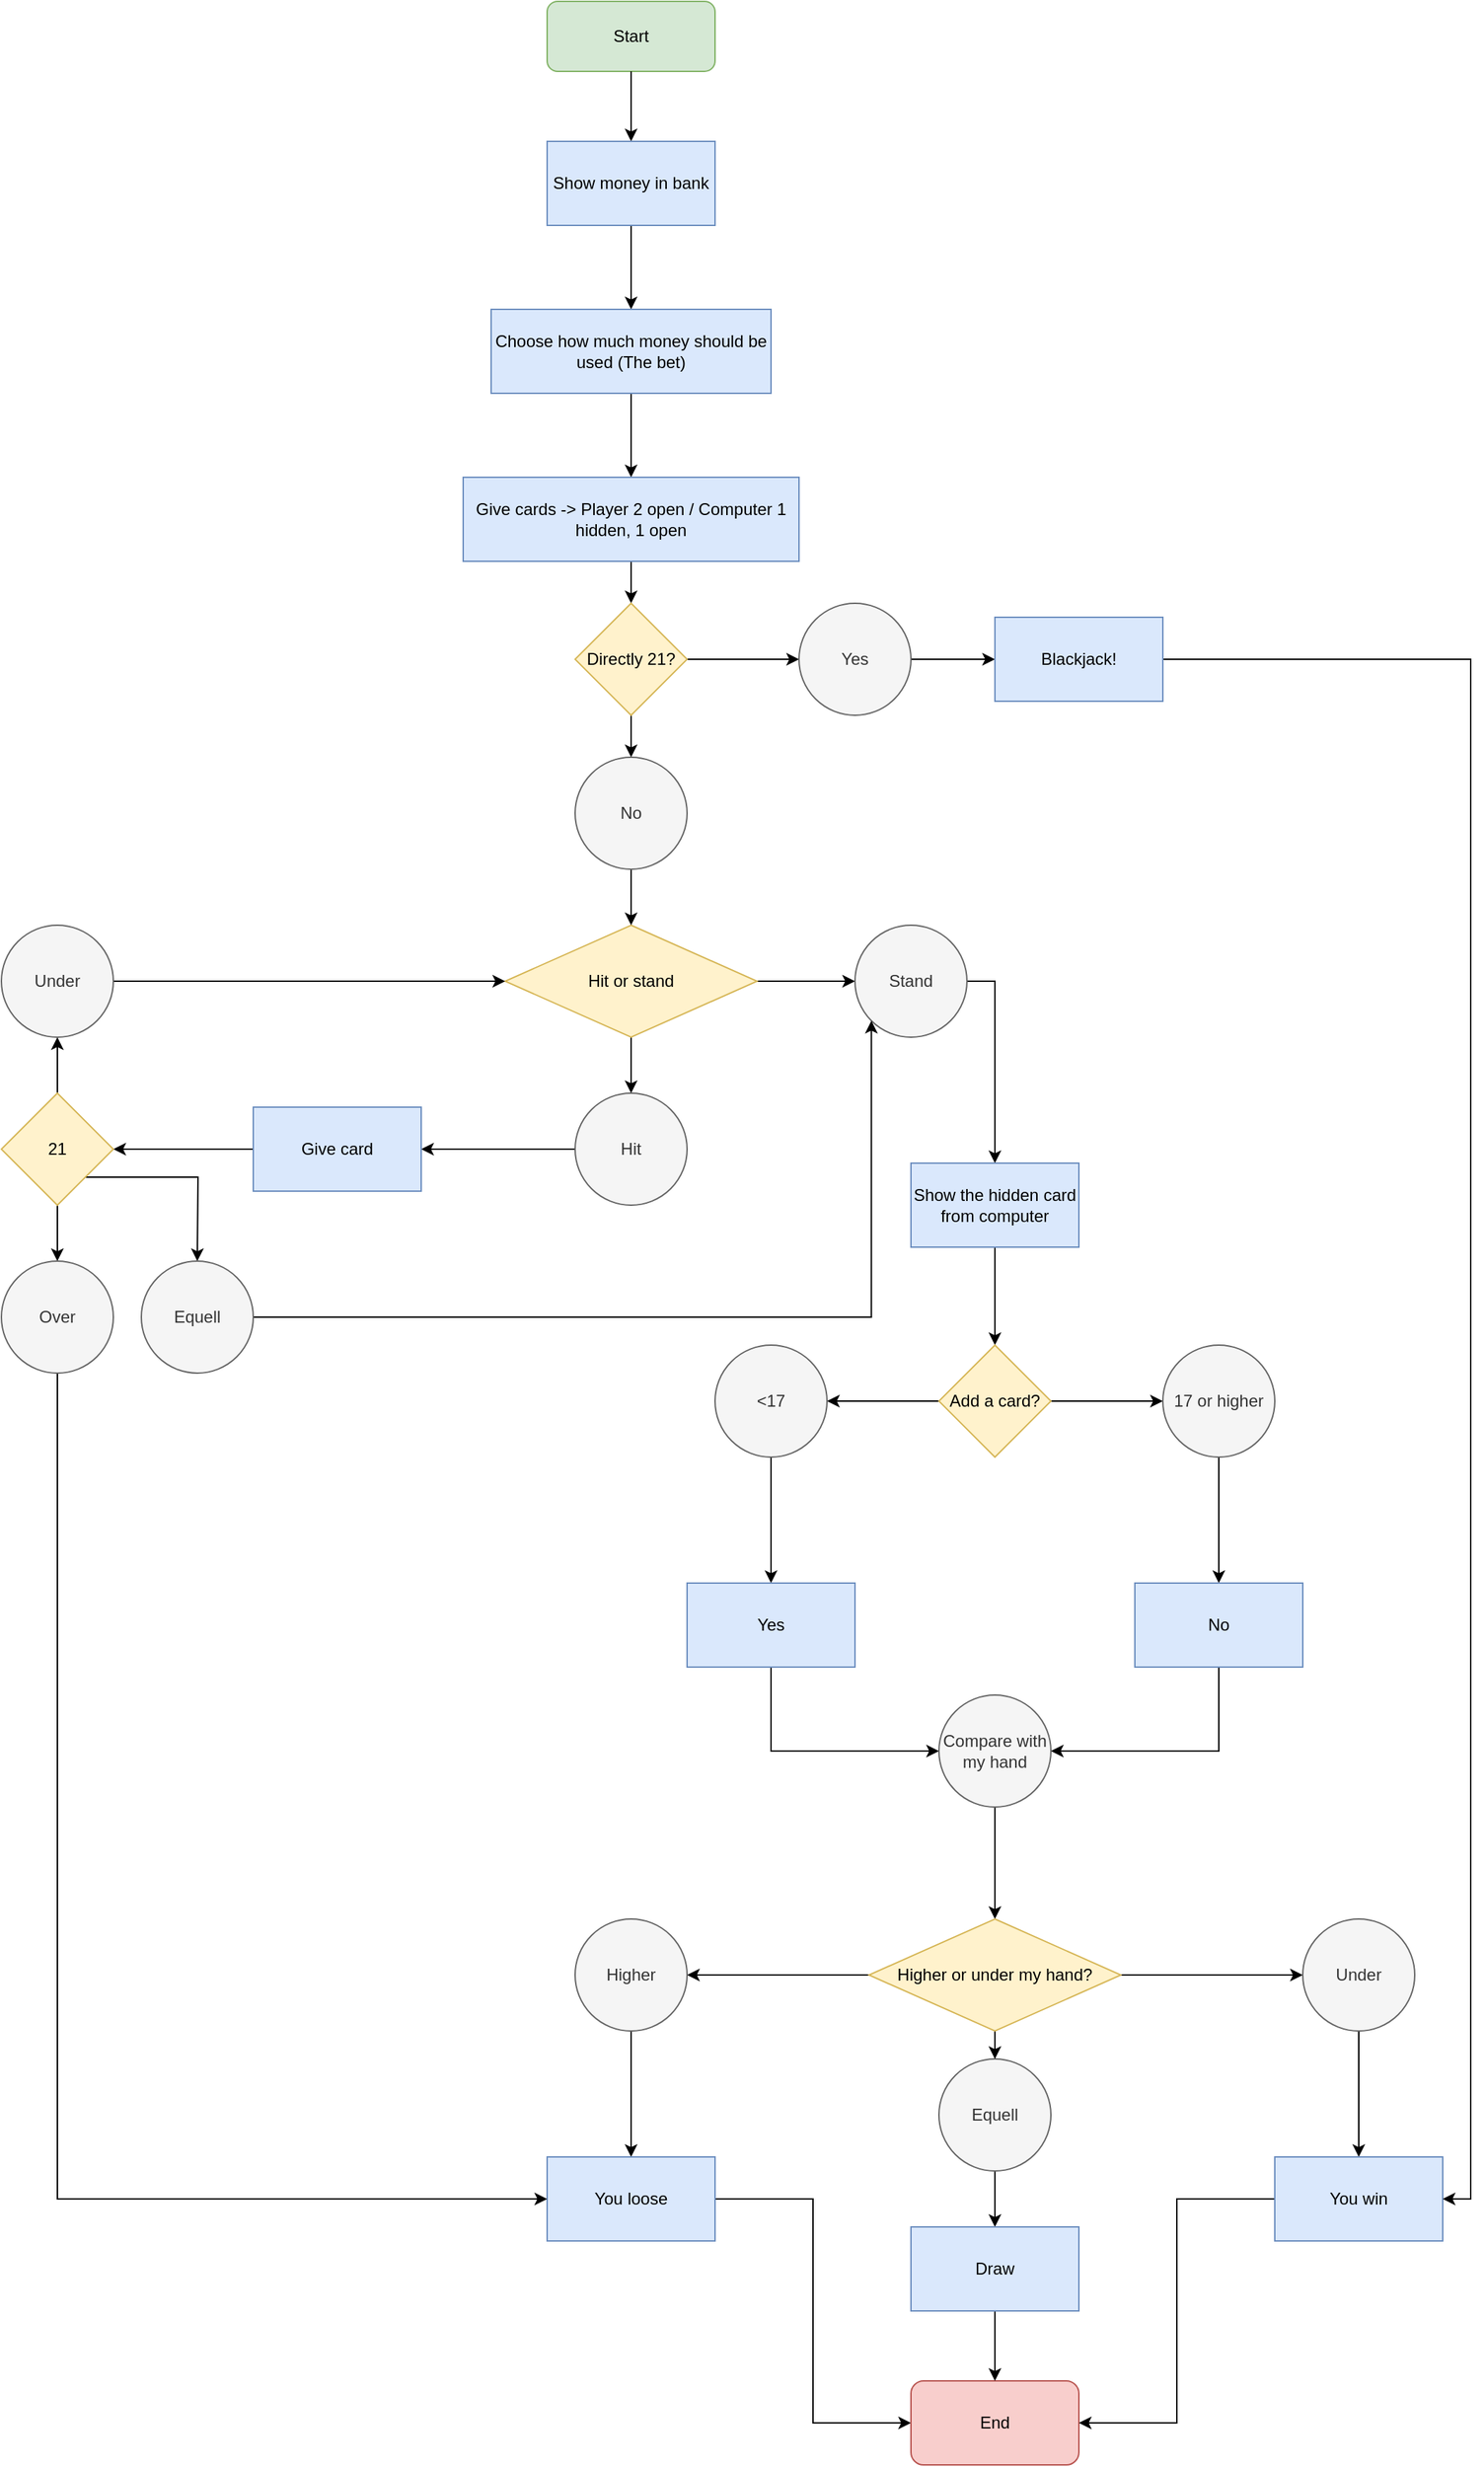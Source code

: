 <mxfile version="21.1.7" type="github">
  <diagram name="Page-1" id="CE-ufxkDqoKHNzRjA1UW">
    <mxGraphModel dx="2061" dy="2300" grid="1" gridSize="10" guides="1" tooltips="1" connect="1" arrows="1" fold="1" page="1" pageScale="1" pageWidth="827" pageHeight="1169" math="0" shadow="0">
      <root>
        <mxCell id="0" />
        <mxCell id="1" parent="0" />
        <mxCell id="KvPrG7z39f3oK2vHOuyx-1" value="Start" style="rounded=1;whiteSpace=wrap;html=1;fillColor=#d5e8d4;strokeColor=#82b366;" vertex="1" parent="1">
          <mxGeometry x="320" y="-130" width="120" height="50" as="geometry" />
        </mxCell>
        <mxCell id="KvPrG7z39f3oK2vHOuyx-2" value="" style="endArrow=classic;html=1;rounded=0;exitX=0.5;exitY=1;exitDx=0;exitDy=0;" edge="1" parent="1" source="KvPrG7z39f3oK2vHOuyx-1">
          <mxGeometry width="50" height="50" relative="1" as="geometry">
            <mxPoint x="390" y="390" as="sourcePoint" />
            <mxPoint x="380" y="-30" as="targetPoint" />
          </mxGeometry>
        </mxCell>
        <mxCell id="KvPrG7z39f3oK2vHOuyx-28" value="" style="edgeStyle=orthogonalEdgeStyle;rounded=0;orthogonalLoop=1;jettySize=auto;html=1;entryX=0.5;entryY=0;entryDx=0;entryDy=0;" edge="1" parent="1" source="KvPrG7z39f3oK2vHOuyx-5" target="KvPrG7z39f3oK2vHOuyx-101">
          <mxGeometry relative="1" as="geometry">
            <mxPoint x="380" y="80" as="targetPoint" />
          </mxGeometry>
        </mxCell>
        <mxCell id="KvPrG7z39f3oK2vHOuyx-5" value="Show money in bank" style="rounded=0;whiteSpace=wrap;html=1;fillColor=#dae8fc;strokeColor=#6c8ebf;" vertex="1" parent="1">
          <mxGeometry x="320" y="-30" width="120" height="60" as="geometry" />
        </mxCell>
        <mxCell id="KvPrG7z39f3oK2vHOuyx-24" value="" style="edgeStyle=orthogonalEdgeStyle;rounded=0;orthogonalLoop=1;jettySize=auto;html=1;" edge="1" parent="1" source="KvPrG7z39f3oK2vHOuyx-11" target="KvPrG7z39f3oK2vHOuyx-23">
          <mxGeometry relative="1" as="geometry" />
        </mxCell>
        <mxCell id="KvPrG7z39f3oK2vHOuyx-30" value="" style="edgeStyle=orthogonalEdgeStyle;rounded=0;orthogonalLoop=1;jettySize=auto;html=1;" edge="1" parent="1" source="KvPrG7z39f3oK2vHOuyx-11" target="KvPrG7z39f3oK2vHOuyx-29">
          <mxGeometry relative="1" as="geometry" />
        </mxCell>
        <mxCell id="KvPrG7z39f3oK2vHOuyx-11" value="Hit or stand" style="rhombus;whiteSpace=wrap;html=1;rounded=0;fillColor=#fff2cc;strokeColor=#d6b656;" vertex="1" parent="1">
          <mxGeometry x="290" y="530" width="180" height="80" as="geometry" />
        </mxCell>
        <mxCell id="KvPrG7z39f3oK2vHOuyx-16" value="" style="edgeStyle=orthogonalEdgeStyle;rounded=0;orthogonalLoop=1;jettySize=auto;html=1;exitX=0;exitY=0.5;exitDx=0;exitDy=0;" edge="1" parent="1" source="KvPrG7z39f3oK2vHOuyx-23" target="KvPrG7z39f3oK2vHOuyx-15">
          <mxGeometry relative="1" as="geometry">
            <mxPoint x="120" y="600" as="sourcePoint" />
          </mxGeometry>
        </mxCell>
        <mxCell id="KvPrG7z39f3oK2vHOuyx-73" value="" style="edgeStyle=orthogonalEdgeStyle;rounded=0;orthogonalLoop=1;jettySize=auto;html=1;" edge="1" parent="1" source="KvPrG7z39f3oK2vHOuyx-15" target="KvPrG7z39f3oK2vHOuyx-72">
          <mxGeometry relative="1" as="geometry" />
        </mxCell>
        <mxCell id="KvPrG7z39f3oK2vHOuyx-15" value="Give card" style="whiteSpace=wrap;html=1;rounded=0;fillColor=#dae8fc;strokeColor=#6c8ebf;" vertex="1" parent="1">
          <mxGeometry x="110" y="660" width="120" height="60" as="geometry" />
        </mxCell>
        <mxCell id="KvPrG7z39f3oK2vHOuyx-23" value="Hit" style="ellipse;whiteSpace=wrap;html=1;rounded=0;fillColor=#f5f5f5;fontColor=#333333;strokeColor=#666666;" vertex="1" parent="1">
          <mxGeometry x="340" y="650" width="80" height="80" as="geometry" />
        </mxCell>
        <mxCell id="KvPrG7z39f3oK2vHOuyx-32" value="" style="edgeStyle=orthogonalEdgeStyle;rounded=0;orthogonalLoop=1;jettySize=auto;html=1;exitX=0.5;exitY=1;exitDx=0;exitDy=0;" edge="1" parent="1" source="KvPrG7z39f3oK2vHOuyx-101" target="KvPrG7z39f3oK2vHOuyx-31">
          <mxGeometry relative="1" as="geometry">
            <mxPoint x="380" y="160" as="sourcePoint" />
          </mxGeometry>
        </mxCell>
        <mxCell id="KvPrG7z39f3oK2vHOuyx-95" style="edgeStyle=orthogonalEdgeStyle;rounded=0;orthogonalLoop=1;jettySize=auto;html=1;exitX=1;exitY=0.5;exitDx=0;exitDy=0;entryX=0.5;entryY=0;entryDx=0;entryDy=0;" edge="1" parent="1" source="KvPrG7z39f3oK2vHOuyx-29" target="KvPrG7z39f3oK2vHOuyx-33">
          <mxGeometry relative="1" as="geometry">
            <mxPoint x="640" y="570" as="targetPoint" />
          </mxGeometry>
        </mxCell>
        <mxCell id="KvPrG7z39f3oK2vHOuyx-29" value="Stand" style="ellipse;whiteSpace=wrap;html=1;rounded=0;fillColor=#f5f5f5;fontColor=#333333;strokeColor=#666666;" vertex="1" parent="1">
          <mxGeometry x="540" y="530" width="80" height="80" as="geometry" />
        </mxCell>
        <mxCell id="KvPrG7z39f3oK2vHOuyx-83" value="" style="edgeStyle=orthogonalEdgeStyle;rounded=0;orthogonalLoop=1;jettySize=auto;html=1;" edge="1" parent="1" source="KvPrG7z39f3oK2vHOuyx-31" target="KvPrG7z39f3oK2vHOuyx-82">
          <mxGeometry relative="1" as="geometry" />
        </mxCell>
        <mxCell id="KvPrG7z39f3oK2vHOuyx-31" value="Give cards -&amp;gt; Player 2 open / Computer 1 hidden, 1 open" style="whiteSpace=wrap;html=1;rounded=0;fillColor=#dae8fc;strokeColor=#6c8ebf;" vertex="1" parent="1">
          <mxGeometry x="260" y="210" width="240" height="60" as="geometry" />
        </mxCell>
        <mxCell id="KvPrG7z39f3oK2vHOuyx-36" value="" style="edgeStyle=orthogonalEdgeStyle;rounded=0;orthogonalLoop=1;jettySize=auto;html=1;" edge="1" parent="1" source="KvPrG7z39f3oK2vHOuyx-33" target="KvPrG7z39f3oK2vHOuyx-35">
          <mxGeometry relative="1" as="geometry" />
        </mxCell>
        <mxCell id="KvPrG7z39f3oK2vHOuyx-33" value="Show the hidden card from computer" style="whiteSpace=wrap;html=1;rounded=0;fillColor=#dae8fc;strokeColor=#6c8ebf;" vertex="1" parent="1">
          <mxGeometry x="580" y="700" width="120" height="60" as="geometry" />
        </mxCell>
        <mxCell id="KvPrG7z39f3oK2vHOuyx-38" value="" style="edgeStyle=orthogonalEdgeStyle;rounded=0;orthogonalLoop=1;jettySize=auto;html=1;" edge="1" parent="1" source="KvPrG7z39f3oK2vHOuyx-35" target="KvPrG7z39f3oK2vHOuyx-37">
          <mxGeometry relative="1" as="geometry" />
        </mxCell>
        <mxCell id="KvPrG7z39f3oK2vHOuyx-42" value="" style="edgeStyle=orthogonalEdgeStyle;rounded=0;orthogonalLoop=1;jettySize=auto;html=1;" edge="1" parent="1" source="KvPrG7z39f3oK2vHOuyx-35" target="KvPrG7z39f3oK2vHOuyx-41">
          <mxGeometry relative="1" as="geometry" />
        </mxCell>
        <mxCell id="KvPrG7z39f3oK2vHOuyx-35" value="Add a card?" style="rhombus;whiteSpace=wrap;html=1;rounded=0;fillColor=#fff2cc;strokeColor=#d6b656;" vertex="1" parent="1">
          <mxGeometry x="600" y="830" width="80" height="80" as="geometry" />
        </mxCell>
        <mxCell id="KvPrG7z39f3oK2vHOuyx-40" value="" style="edgeStyle=orthogonalEdgeStyle;rounded=0;orthogonalLoop=1;jettySize=auto;html=1;" edge="1" parent="1" source="KvPrG7z39f3oK2vHOuyx-37" target="KvPrG7z39f3oK2vHOuyx-39">
          <mxGeometry relative="1" as="geometry" />
        </mxCell>
        <mxCell id="KvPrG7z39f3oK2vHOuyx-37" value="&amp;lt;17" style="ellipse;whiteSpace=wrap;html=1;rounded=0;fillColor=#f5f5f5;fontColor=#333333;strokeColor=#666666;" vertex="1" parent="1">
          <mxGeometry x="440" y="830" width="80" height="80" as="geometry" />
        </mxCell>
        <mxCell id="KvPrG7z39f3oK2vHOuyx-47" style="edgeStyle=orthogonalEdgeStyle;rounded=0;orthogonalLoop=1;jettySize=auto;html=1;exitX=0.5;exitY=1;exitDx=0;exitDy=0;entryX=0;entryY=0.5;entryDx=0;entryDy=0;" edge="1" parent="1" source="KvPrG7z39f3oK2vHOuyx-39" target="KvPrG7z39f3oK2vHOuyx-51">
          <mxGeometry relative="1" as="geometry">
            <mxPoint x="590" y="1120" as="targetPoint" />
            <Array as="points">
              <mxPoint x="480" y="1120" />
            </Array>
          </mxGeometry>
        </mxCell>
        <mxCell id="KvPrG7z39f3oK2vHOuyx-39" value="Yes" style="whiteSpace=wrap;html=1;rounded=0;fillColor=#dae8fc;strokeColor=#6c8ebf;" vertex="1" parent="1">
          <mxGeometry x="420" y="1000" width="120" height="60" as="geometry" />
        </mxCell>
        <mxCell id="KvPrG7z39f3oK2vHOuyx-44" value="" style="edgeStyle=orthogonalEdgeStyle;rounded=0;orthogonalLoop=1;jettySize=auto;html=1;" edge="1" parent="1" source="KvPrG7z39f3oK2vHOuyx-41" target="KvPrG7z39f3oK2vHOuyx-43">
          <mxGeometry relative="1" as="geometry" />
        </mxCell>
        <mxCell id="KvPrG7z39f3oK2vHOuyx-41" value="17 or higher" style="ellipse;whiteSpace=wrap;html=1;rounded=0;fillColor=#f5f5f5;fontColor=#333333;strokeColor=#666666;" vertex="1" parent="1">
          <mxGeometry x="760" y="830" width="80" height="80" as="geometry" />
        </mxCell>
        <mxCell id="KvPrG7z39f3oK2vHOuyx-50" style="edgeStyle=orthogonalEdgeStyle;rounded=0;orthogonalLoop=1;jettySize=auto;html=1;exitX=0.5;exitY=1;exitDx=0;exitDy=0;entryX=1;entryY=0.5;entryDx=0;entryDy=0;" edge="1" parent="1" source="KvPrG7z39f3oK2vHOuyx-43" target="KvPrG7z39f3oK2vHOuyx-51">
          <mxGeometry relative="1" as="geometry">
            <mxPoint x="690" y="1120" as="targetPoint" />
            <Array as="points">
              <mxPoint x="800" y="1120" />
            </Array>
          </mxGeometry>
        </mxCell>
        <mxCell id="KvPrG7z39f3oK2vHOuyx-43" value="No" style="whiteSpace=wrap;html=1;rounded=0;fillColor=#dae8fc;strokeColor=#6c8ebf;" vertex="1" parent="1">
          <mxGeometry x="740" y="1000" width="120" height="60" as="geometry" />
        </mxCell>
        <mxCell id="KvPrG7z39f3oK2vHOuyx-53" value="" style="edgeStyle=orthogonalEdgeStyle;rounded=0;orthogonalLoop=1;jettySize=auto;html=1;" edge="1" parent="1" source="KvPrG7z39f3oK2vHOuyx-51" target="KvPrG7z39f3oK2vHOuyx-52">
          <mxGeometry relative="1" as="geometry" />
        </mxCell>
        <mxCell id="KvPrG7z39f3oK2vHOuyx-51" value="Compare with my hand" style="ellipse;whiteSpace=wrap;html=1;aspect=fixed;fillColor=#f5f5f5;fontColor=#333333;strokeColor=#666666;" vertex="1" parent="1">
          <mxGeometry x="600" y="1080" width="80" height="80" as="geometry" />
        </mxCell>
        <mxCell id="KvPrG7z39f3oK2vHOuyx-55" value="" style="edgeStyle=orthogonalEdgeStyle;rounded=0;orthogonalLoop=1;jettySize=auto;html=1;" edge="1" parent="1" source="KvPrG7z39f3oK2vHOuyx-52" target="KvPrG7z39f3oK2vHOuyx-54">
          <mxGeometry relative="1" as="geometry" />
        </mxCell>
        <mxCell id="KvPrG7z39f3oK2vHOuyx-61" value="" style="edgeStyle=orthogonalEdgeStyle;rounded=0;orthogonalLoop=1;jettySize=auto;html=1;" edge="1" parent="1" source="KvPrG7z39f3oK2vHOuyx-52" target="KvPrG7z39f3oK2vHOuyx-60">
          <mxGeometry relative="1" as="geometry" />
        </mxCell>
        <mxCell id="KvPrG7z39f3oK2vHOuyx-97" value="" style="edgeStyle=orthogonalEdgeStyle;rounded=0;orthogonalLoop=1;jettySize=auto;html=1;" edge="1" parent="1" source="KvPrG7z39f3oK2vHOuyx-52" target="KvPrG7z39f3oK2vHOuyx-96">
          <mxGeometry relative="1" as="geometry" />
        </mxCell>
        <mxCell id="KvPrG7z39f3oK2vHOuyx-52" value="Higher or under my hand?" style="rhombus;whiteSpace=wrap;html=1;fillColor=#fff2cc;strokeColor=#d6b656;" vertex="1" parent="1">
          <mxGeometry x="550" y="1240" width="180" height="80" as="geometry" />
        </mxCell>
        <mxCell id="KvPrG7z39f3oK2vHOuyx-57" value="" style="edgeStyle=orthogonalEdgeStyle;rounded=0;orthogonalLoop=1;jettySize=auto;html=1;" edge="1" parent="1" source="KvPrG7z39f3oK2vHOuyx-54" target="KvPrG7z39f3oK2vHOuyx-56">
          <mxGeometry relative="1" as="geometry" />
        </mxCell>
        <mxCell id="KvPrG7z39f3oK2vHOuyx-54" value="Higher" style="ellipse;whiteSpace=wrap;html=1;fillColor=#f5f5f5;fontColor=#333333;strokeColor=#666666;" vertex="1" parent="1">
          <mxGeometry x="340" y="1240" width="80" height="80" as="geometry" />
        </mxCell>
        <mxCell id="KvPrG7z39f3oK2vHOuyx-71" style="edgeStyle=orthogonalEdgeStyle;rounded=0;orthogonalLoop=1;jettySize=auto;html=1;exitX=1;exitY=0.5;exitDx=0;exitDy=0;entryX=0;entryY=0.5;entryDx=0;entryDy=0;" edge="1" parent="1" source="KvPrG7z39f3oK2vHOuyx-56" target="KvPrG7z39f3oK2vHOuyx-58">
          <mxGeometry relative="1" as="geometry" />
        </mxCell>
        <mxCell id="KvPrG7z39f3oK2vHOuyx-56" value="You loose" style="whiteSpace=wrap;html=1;fillColor=#dae8fc;strokeColor=#6c8ebf;" vertex="1" parent="1">
          <mxGeometry x="320" y="1410" width="120" height="60" as="geometry" />
        </mxCell>
        <mxCell id="KvPrG7z39f3oK2vHOuyx-58" value="End" style="rounded=1;whiteSpace=wrap;html=1;fillColor=#f8cecc;strokeColor=#b85450;" vertex="1" parent="1">
          <mxGeometry x="580" y="1570" width="120" height="60" as="geometry" />
        </mxCell>
        <mxCell id="KvPrG7z39f3oK2vHOuyx-63" value="" style="edgeStyle=orthogonalEdgeStyle;rounded=0;orthogonalLoop=1;jettySize=auto;html=1;" edge="1" parent="1" source="KvPrG7z39f3oK2vHOuyx-60" target="KvPrG7z39f3oK2vHOuyx-62">
          <mxGeometry relative="1" as="geometry" />
        </mxCell>
        <mxCell id="KvPrG7z39f3oK2vHOuyx-60" value="Under" style="ellipse;whiteSpace=wrap;html=1;fillColor=#f5f5f5;fontColor=#333333;strokeColor=#666666;" vertex="1" parent="1">
          <mxGeometry x="860" y="1240" width="80" height="80" as="geometry" />
        </mxCell>
        <mxCell id="KvPrG7z39f3oK2vHOuyx-67" value="" style="edgeStyle=orthogonalEdgeStyle;rounded=0;orthogonalLoop=1;jettySize=auto;html=1;entryX=1;entryY=0.5;entryDx=0;entryDy=0;" edge="1" parent="1" source="KvPrG7z39f3oK2vHOuyx-62" target="KvPrG7z39f3oK2vHOuyx-58">
          <mxGeometry relative="1" as="geometry">
            <mxPoint x="900" y="1630" as="targetPoint" />
          </mxGeometry>
        </mxCell>
        <mxCell id="KvPrG7z39f3oK2vHOuyx-62" value="You win" style="whiteSpace=wrap;html=1;fillColor=#dae8fc;strokeColor=#6c8ebf;" vertex="1" parent="1">
          <mxGeometry x="840" y="1410" width="120" height="60" as="geometry" />
        </mxCell>
        <mxCell id="KvPrG7z39f3oK2vHOuyx-75" value="" style="edgeStyle=orthogonalEdgeStyle;rounded=0;orthogonalLoop=1;jettySize=auto;html=1;" edge="1" parent="1" source="KvPrG7z39f3oK2vHOuyx-72" target="KvPrG7z39f3oK2vHOuyx-74">
          <mxGeometry relative="1" as="geometry" />
        </mxCell>
        <mxCell id="KvPrG7z39f3oK2vHOuyx-78" value="" style="edgeStyle=orthogonalEdgeStyle;rounded=0;orthogonalLoop=1;jettySize=auto;html=1;" edge="1" parent="1" source="KvPrG7z39f3oK2vHOuyx-72" target="KvPrG7z39f3oK2vHOuyx-77">
          <mxGeometry relative="1" as="geometry" />
        </mxCell>
        <mxCell id="KvPrG7z39f3oK2vHOuyx-92" style="edgeStyle=orthogonalEdgeStyle;rounded=0;orthogonalLoop=1;jettySize=auto;html=1;exitX=1;exitY=1;exitDx=0;exitDy=0;" edge="1" parent="1" source="KvPrG7z39f3oK2vHOuyx-72">
          <mxGeometry relative="1" as="geometry">
            <mxPoint x="70" y="770" as="targetPoint" />
          </mxGeometry>
        </mxCell>
        <mxCell id="KvPrG7z39f3oK2vHOuyx-72" value="21" style="rhombus;whiteSpace=wrap;html=1;rounded=0;fillColor=#fff2cc;strokeColor=#d6b656;" vertex="1" parent="1">
          <mxGeometry x="-70" y="650" width="80" height="80" as="geometry" />
        </mxCell>
        <mxCell id="KvPrG7z39f3oK2vHOuyx-76" style="edgeStyle=orthogonalEdgeStyle;rounded=0;orthogonalLoop=1;jettySize=auto;html=1;exitX=1;exitY=0.5;exitDx=0;exitDy=0;entryX=0;entryY=0.5;entryDx=0;entryDy=0;" edge="1" parent="1" source="KvPrG7z39f3oK2vHOuyx-74" target="KvPrG7z39f3oK2vHOuyx-11">
          <mxGeometry relative="1" as="geometry" />
        </mxCell>
        <mxCell id="KvPrG7z39f3oK2vHOuyx-74" value="Under" style="ellipse;whiteSpace=wrap;html=1;rounded=0;fillColor=#f5f5f5;fontColor=#333333;strokeColor=#666666;" vertex="1" parent="1">
          <mxGeometry x="-70" y="530" width="80" height="80" as="geometry" />
        </mxCell>
        <mxCell id="KvPrG7z39f3oK2vHOuyx-79" style="edgeStyle=orthogonalEdgeStyle;rounded=0;orthogonalLoop=1;jettySize=auto;html=1;exitX=0.5;exitY=1;exitDx=0;exitDy=0;entryX=0;entryY=0.5;entryDx=0;entryDy=0;" edge="1" parent="1" source="KvPrG7z39f3oK2vHOuyx-77" target="KvPrG7z39f3oK2vHOuyx-56">
          <mxGeometry relative="1" as="geometry" />
        </mxCell>
        <mxCell id="KvPrG7z39f3oK2vHOuyx-77" value="Over" style="ellipse;whiteSpace=wrap;html=1;rounded=0;fillColor=#f5f5f5;fontColor=#333333;strokeColor=#666666;" vertex="1" parent="1">
          <mxGeometry x="-70" y="770" width="80" height="80" as="geometry" />
        </mxCell>
        <mxCell id="KvPrG7z39f3oK2vHOuyx-85" value="" style="edgeStyle=orthogonalEdgeStyle;rounded=0;orthogonalLoop=1;jettySize=auto;html=1;" edge="1" parent="1" source="KvPrG7z39f3oK2vHOuyx-82" target="KvPrG7z39f3oK2vHOuyx-84">
          <mxGeometry relative="1" as="geometry" />
        </mxCell>
        <mxCell id="KvPrG7z39f3oK2vHOuyx-90" value="" style="edgeStyle=orthogonalEdgeStyle;rounded=0;orthogonalLoop=1;jettySize=auto;html=1;" edge="1" parent="1" source="KvPrG7z39f3oK2vHOuyx-82" target="KvPrG7z39f3oK2vHOuyx-89">
          <mxGeometry relative="1" as="geometry" />
        </mxCell>
        <mxCell id="KvPrG7z39f3oK2vHOuyx-82" value="Directly 21?" style="rhombus;whiteSpace=wrap;html=1;rounded=0;fillColor=#fff2cc;strokeColor=#d6b656;" vertex="1" parent="1">
          <mxGeometry x="340" y="300" width="80" height="80" as="geometry" />
        </mxCell>
        <mxCell id="KvPrG7z39f3oK2vHOuyx-87" value="" style="edgeStyle=orthogonalEdgeStyle;rounded=0;orthogonalLoop=1;jettySize=auto;html=1;" edge="1" parent="1" source="KvPrG7z39f3oK2vHOuyx-84" target="KvPrG7z39f3oK2vHOuyx-86">
          <mxGeometry relative="1" as="geometry" />
        </mxCell>
        <mxCell id="KvPrG7z39f3oK2vHOuyx-84" value="Yes" style="ellipse;whiteSpace=wrap;html=1;rounded=0;fillColor=#f5f5f5;strokeColor=#666666;fontColor=#333333;" vertex="1" parent="1">
          <mxGeometry x="500" y="300" width="80" height="80" as="geometry" />
        </mxCell>
        <mxCell id="KvPrG7z39f3oK2vHOuyx-88" style="edgeStyle=orthogonalEdgeStyle;rounded=0;orthogonalLoop=1;jettySize=auto;html=1;exitX=1;exitY=0.5;exitDx=0;exitDy=0;entryX=1;entryY=0.5;entryDx=0;entryDy=0;" edge="1" parent="1" source="KvPrG7z39f3oK2vHOuyx-86" target="KvPrG7z39f3oK2vHOuyx-62">
          <mxGeometry relative="1" as="geometry" />
        </mxCell>
        <mxCell id="KvPrG7z39f3oK2vHOuyx-86" value="Blackjack!" style="whiteSpace=wrap;html=1;rounded=0;fillColor=#dae8fc;strokeColor=#6c8ebf;" vertex="1" parent="1">
          <mxGeometry x="640" y="310" width="120" height="60" as="geometry" />
        </mxCell>
        <mxCell id="KvPrG7z39f3oK2vHOuyx-91" style="edgeStyle=orthogonalEdgeStyle;rounded=0;orthogonalLoop=1;jettySize=auto;html=1;exitX=0.5;exitY=1;exitDx=0;exitDy=0;entryX=0.5;entryY=0;entryDx=0;entryDy=0;" edge="1" parent="1" source="KvPrG7z39f3oK2vHOuyx-89" target="KvPrG7z39f3oK2vHOuyx-11">
          <mxGeometry relative="1" as="geometry" />
        </mxCell>
        <mxCell id="KvPrG7z39f3oK2vHOuyx-89" value="No" style="ellipse;whiteSpace=wrap;html=1;rounded=0;fillColor=#f5f5f5;fontColor=#333333;strokeColor=#666666;" vertex="1" parent="1">
          <mxGeometry x="340" y="410" width="80" height="80" as="geometry" />
        </mxCell>
        <mxCell id="KvPrG7z39f3oK2vHOuyx-94" style="edgeStyle=orthogonalEdgeStyle;rounded=0;orthogonalLoop=1;jettySize=auto;html=1;exitX=1;exitY=0.5;exitDx=0;exitDy=0;entryX=0;entryY=1;entryDx=0;entryDy=0;" edge="1" parent="1" source="KvPrG7z39f3oK2vHOuyx-93" target="KvPrG7z39f3oK2vHOuyx-29">
          <mxGeometry relative="1" as="geometry">
            <mxPoint x="520" y="600" as="targetPoint" />
          </mxGeometry>
        </mxCell>
        <mxCell id="KvPrG7z39f3oK2vHOuyx-93" value="Equell" style="ellipse;whiteSpace=wrap;html=1;rounded=0;fillColor=#f5f5f5;fontColor=#333333;strokeColor=#666666;" vertex="1" parent="1">
          <mxGeometry x="30" y="770" width="80" height="80" as="geometry" />
        </mxCell>
        <mxCell id="KvPrG7z39f3oK2vHOuyx-99" value="" style="edgeStyle=orthogonalEdgeStyle;rounded=0;orthogonalLoop=1;jettySize=auto;html=1;" edge="1" parent="1" source="KvPrG7z39f3oK2vHOuyx-96" target="KvPrG7z39f3oK2vHOuyx-98">
          <mxGeometry relative="1" as="geometry" />
        </mxCell>
        <mxCell id="KvPrG7z39f3oK2vHOuyx-96" value="Equell" style="ellipse;whiteSpace=wrap;html=1;fillColor=#f5f5f5;fontColor=#333333;strokeColor=#666666;" vertex="1" parent="1">
          <mxGeometry x="600" y="1340" width="80" height="80" as="geometry" />
        </mxCell>
        <mxCell id="KvPrG7z39f3oK2vHOuyx-100" style="edgeStyle=orthogonalEdgeStyle;rounded=0;orthogonalLoop=1;jettySize=auto;html=1;exitX=0.5;exitY=1;exitDx=0;exitDy=0;entryX=0.5;entryY=0;entryDx=0;entryDy=0;" edge="1" parent="1" source="KvPrG7z39f3oK2vHOuyx-98" target="KvPrG7z39f3oK2vHOuyx-58">
          <mxGeometry relative="1" as="geometry" />
        </mxCell>
        <mxCell id="KvPrG7z39f3oK2vHOuyx-98" value="Draw" style="whiteSpace=wrap;html=1;fillColor=#dae8fc;strokeColor=#6c8ebf;" vertex="1" parent="1">
          <mxGeometry x="580" y="1460" width="120" height="60" as="geometry" />
        </mxCell>
        <mxCell id="KvPrG7z39f3oK2vHOuyx-101" value="Choose how much money should be used (The bet)" style="rounded=0;whiteSpace=wrap;html=1;fillColor=#dae8fc;strokeColor=#6c8ebf;" vertex="1" parent="1">
          <mxGeometry x="280" y="90" width="200" height="60" as="geometry" />
        </mxCell>
      </root>
    </mxGraphModel>
  </diagram>
</mxfile>
